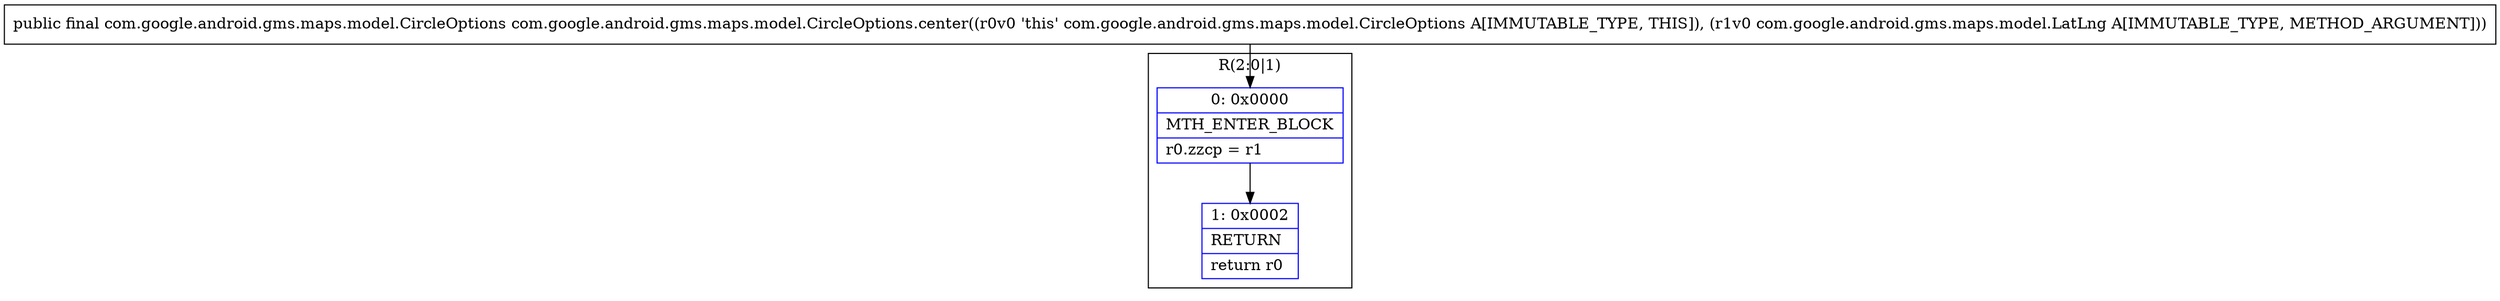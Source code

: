 digraph "CFG forcom.google.android.gms.maps.model.CircleOptions.center(Lcom\/google\/android\/gms\/maps\/model\/LatLng;)Lcom\/google\/android\/gms\/maps\/model\/CircleOptions;" {
subgraph cluster_Region_461274215 {
label = "R(2:0|1)";
node [shape=record,color=blue];
Node_0 [shape=record,label="{0\:\ 0x0000|MTH_ENTER_BLOCK\l|r0.zzcp = r1\l}"];
Node_1 [shape=record,label="{1\:\ 0x0002|RETURN\l|return r0\l}"];
}
MethodNode[shape=record,label="{public final com.google.android.gms.maps.model.CircleOptions com.google.android.gms.maps.model.CircleOptions.center((r0v0 'this' com.google.android.gms.maps.model.CircleOptions A[IMMUTABLE_TYPE, THIS]), (r1v0 com.google.android.gms.maps.model.LatLng A[IMMUTABLE_TYPE, METHOD_ARGUMENT])) }"];
MethodNode -> Node_0;
Node_0 -> Node_1;
}

